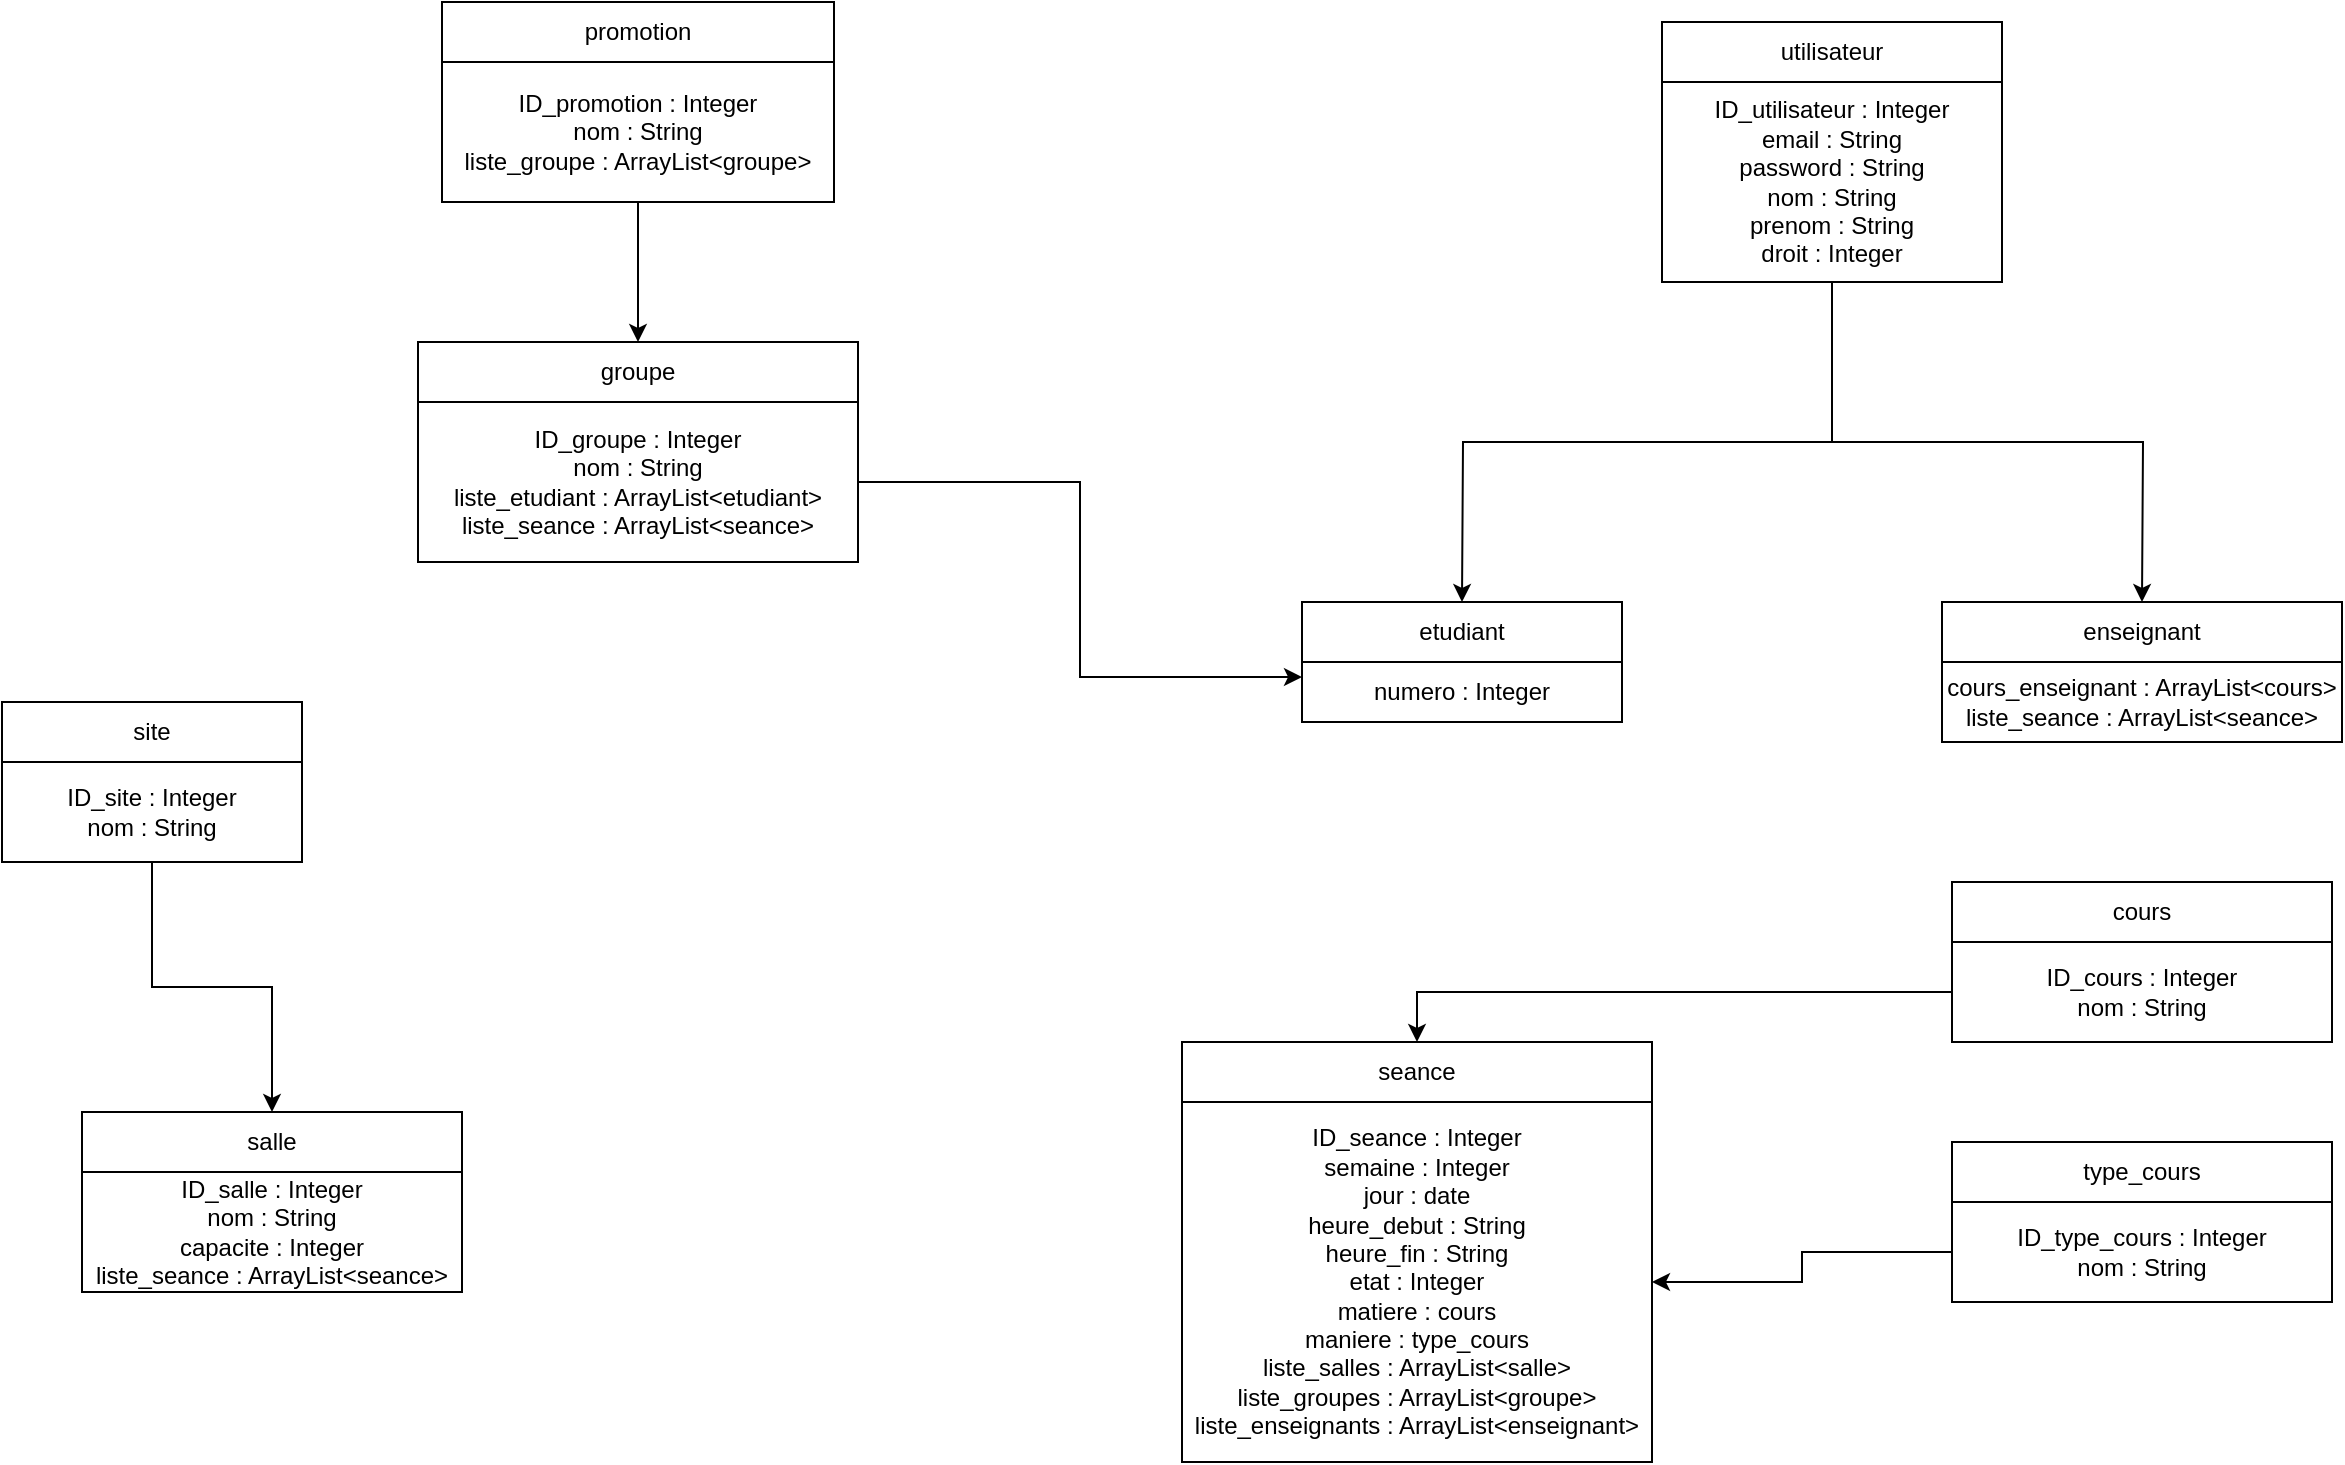 <mxfile version="13.1.12" type="github">
  <diagram id="PNnLgokY7eEUdojZbYiC" name="Page-1">
    <mxGraphModel dx="1753" dy="567" grid="1" gridSize="10" guides="1" tooltips="1" connect="1" arrows="1" fold="1" page="1" pageScale="1" pageWidth="827" pageHeight="1169" math="0" shadow="0">
      <root>
        <mxCell id="0" />
        <mxCell id="1" parent="0" />
        <mxCell id="Z8heLtqB9fBzqsU-6SV7-1" value="utilisateur" style="rounded=0;whiteSpace=wrap;html=1;" vertex="1" parent="1">
          <mxGeometry x="340" y="110" width="170" height="30" as="geometry" />
        </mxCell>
        <mxCell id="Z8heLtqB9fBzqsU-6SV7-2" value="ID_utilisateur : Integer&lt;br&gt;email : String&lt;br&gt;password : String&lt;br&gt;nom : String&lt;br&gt;prenom : String&lt;br&gt;droit : Integer" style="rounded=0;whiteSpace=wrap;html=1;" vertex="1" parent="1">
          <mxGeometry x="340" y="140" width="170" height="100" as="geometry" />
        </mxCell>
        <mxCell id="Z8heLtqB9fBzqsU-6SV7-4" style="edgeStyle=orthogonalEdgeStyle;rounded=0;orthogonalLoop=1;jettySize=auto;html=1;exitX=0.5;exitY=1;exitDx=0;exitDy=0;" edge="1" parent="1" source="Z8heLtqB9fBzqsU-6SV7-2">
          <mxGeometry relative="1" as="geometry">
            <mxPoint x="240" y="400" as="targetPoint" />
          </mxGeometry>
        </mxCell>
        <mxCell id="Z8heLtqB9fBzqsU-6SV7-9" style="edgeStyle=orthogonalEdgeStyle;rounded=0;orthogonalLoop=1;jettySize=auto;html=1;exitX=0.5;exitY=1;exitDx=0;exitDy=0;" edge="1" parent="1" source="Z8heLtqB9fBzqsU-6SV7-2">
          <mxGeometry relative="1" as="geometry">
            <mxPoint x="580" y="400" as="targetPoint" />
          </mxGeometry>
        </mxCell>
        <mxCell id="Z8heLtqB9fBzqsU-6SV7-6" value="etudiant" style="rounded=0;whiteSpace=wrap;html=1;" vertex="1" parent="1">
          <mxGeometry x="160" y="400" width="160" height="30" as="geometry" />
        </mxCell>
        <mxCell id="Z8heLtqB9fBzqsU-6SV7-7" value="numero : Integer" style="rounded=0;whiteSpace=wrap;html=1;" vertex="1" parent="1">
          <mxGeometry x="160" y="430" width="160" height="30" as="geometry" />
        </mxCell>
        <mxCell id="Z8heLtqB9fBzqsU-6SV7-10" value="enseignant" style="rounded=0;whiteSpace=wrap;html=1;" vertex="1" parent="1">
          <mxGeometry x="480" y="400" width="200" height="30" as="geometry" />
        </mxCell>
        <mxCell id="Z8heLtqB9fBzqsU-6SV7-11" value="cours_enseignant : ArrayList&amp;lt;cours&amp;gt;&lt;br&gt;liste_seance : ArrayList&amp;lt;seance&amp;gt;" style="rounded=0;whiteSpace=wrap;html=1;" vertex="1" parent="1">
          <mxGeometry x="480" y="430" width="200" height="40" as="geometry" />
        </mxCell>
        <mxCell id="Z8heLtqB9fBzqsU-6SV7-12" value="promotion" style="rounded=0;whiteSpace=wrap;html=1;" vertex="1" parent="1">
          <mxGeometry x="-270" y="100" width="196" height="30" as="geometry" />
        </mxCell>
        <mxCell id="Z8heLtqB9fBzqsU-6SV7-16" style="edgeStyle=orthogonalEdgeStyle;rounded=0;orthogonalLoop=1;jettySize=auto;html=1;exitX=0.5;exitY=1;exitDx=0;exitDy=0;" edge="1" parent="1" source="Z8heLtqB9fBzqsU-6SV7-13" target="Z8heLtqB9fBzqsU-6SV7-14">
          <mxGeometry relative="1" as="geometry" />
        </mxCell>
        <mxCell id="Z8heLtqB9fBzqsU-6SV7-13" value="ID_promotion : Integer&lt;br&gt;nom : String&lt;br&gt;liste_groupe : ArrayList&amp;lt;groupe&amp;gt;" style="rounded=0;whiteSpace=wrap;html=1;" vertex="1" parent="1">
          <mxGeometry x="-270" y="130" width="196" height="70" as="geometry" />
        </mxCell>
        <mxCell id="Z8heLtqB9fBzqsU-6SV7-14" value="groupe" style="rounded=0;whiteSpace=wrap;html=1;" vertex="1" parent="1">
          <mxGeometry x="-282" y="270" width="220" height="30" as="geometry" />
        </mxCell>
        <mxCell id="Z8heLtqB9fBzqsU-6SV7-17" style="edgeStyle=orthogonalEdgeStyle;rounded=0;orthogonalLoop=1;jettySize=auto;html=1;exitX=1;exitY=0.5;exitDx=0;exitDy=0;entryX=0;entryY=0.25;entryDx=0;entryDy=0;" edge="1" parent="1" source="Z8heLtqB9fBzqsU-6SV7-15" target="Z8heLtqB9fBzqsU-6SV7-7">
          <mxGeometry relative="1" as="geometry" />
        </mxCell>
        <mxCell id="Z8heLtqB9fBzqsU-6SV7-15" value="ID_groupe : Integer&lt;br&gt;nom : String&lt;br&gt;liste_etudiant : ArrayList&amp;lt;etudiant&amp;gt;&lt;br&gt;liste_seance : ArrayList&amp;lt;seance&amp;gt;" style="rounded=0;whiteSpace=wrap;html=1;" vertex="1" parent="1">
          <mxGeometry x="-282" y="300" width="220" height="80" as="geometry" />
        </mxCell>
        <mxCell id="Z8heLtqB9fBzqsU-6SV7-20" value="cours" style="rounded=0;whiteSpace=wrap;html=1;" vertex="1" parent="1">
          <mxGeometry x="485" y="540" width="190" height="30" as="geometry" />
        </mxCell>
        <mxCell id="Z8heLtqB9fBzqsU-6SV7-34" style="edgeStyle=orthogonalEdgeStyle;rounded=0;orthogonalLoop=1;jettySize=auto;html=1;exitX=0;exitY=0.5;exitDx=0;exitDy=0;entryX=0.5;entryY=0;entryDx=0;entryDy=0;" edge="1" parent="1" source="Z8heLtqB9fBzqsU-6SV7-21" target="Z8heLtqB9fBzqsU-6SV7-28">
          <mxGeometry relative="1" as="geometry" />
        </mxCell>
        <mxCell id="Z8heLtqB9fBzqsU-6SV7-21" value="ID_cours : Integer&lt;br&gt;nom : String" style="rounded=0;whiteSpace=wrap;html=1;" vertex="1" parent="1">
          <mxGeometry x="485" y="570" width="190" height="50" as="geometry" />
        </mxCell>
        <mxCell id="Z8heLtqB9fBzqsU-6SV7-22" value="type_cours" style="rounded=0;whiteSpace=wrap;html=1;" vertex="1" parent="1">
          <mxGeometry x="485" y="670" width="190" height="30" as="geometry" />
        </mxCell>
        <mxCell id="Z8heLtqB9fBzqsU-6SV7-33" style="edgeStyle=orthogonalEdgeStyle;rounded=0;orthogonalLoop=1;jettySize=auto;html=1;exitX=0;exitY=0.5;exitDx=0;exitDy=0;entryX=1;entryY=0.5;entryDx=0;entryDy=0;" edge="1" parent="1" source="Z8heLtqB9fBzqsU-6SV7-23" target="Z8heLtqB9fBzqsU-6SV7-29">
          <mxGeometry relative="1" as="geometry" />
        </mxCell>
        <mxCell id="Z8heLtqB9fBzqsU-6SV7-23" value="ID_type_cours : Integer&lt;br&gt;nom : String" style="rounded=0;whiteSpace=wrap;html=1;" vertex="1" parent="1">
          <mxGeometry x="485" y="700" width="190" height="50" as="geometry" />
        </mxCell>
        <mxCell id="Z8heLtqB9fBzqsU-6SV7-24" value="site" style="rounded=0;whiteSpace=wrap;html=1;" vertex="1" parent="1">
          <mxGeometry x="-490" y="450" width="150" height="30" as="geometry" />
        </mxCell>
        <mxCell id="Z8heLtqB9fBzqsU-6SV7-30" style="edgeStyle=orthogonalEdgeStyle;rounded=0;orthogonalLoop=1;jettySize=auto;html=1;exitX=0.5;exitY=1;exitDx=0;exitDy=0;entryX=0.5;entryY=0;entryDx=0;entryDy=0;" edge="1" parent="1" source="Z8heLtqB9fBzqsU-6SV7-25" target="Z8heLtqB9fBzqsU-6SV7-26">
          <mxGeometry relative="1" as="geometry" />
        </mxCell>
        <mxCell id="Z8heLtqB9fBzqsU-6SV7-25" value="ID_site : Integer&lt;br&gt;nom : String&lt;br&gt;" style="rounded=0;whiteSpace=wrap;html=1;" vertex="1" parent="1">
          <mxGeometry x="-490" y="480" width="150" height="50" as="geometry" />
        </mxCell>
        <mxCell id="Z8heLtqB9fBzqsU-6SV7-26" value="salle" style="rounded=0;whiteSpace=wrap;html=1;" vertex="1" parent="1">
          <mxGeometry x="-450" y="655" width="190" height="30" as="geometry" />
        </mxCell>
        <mxCell id="Z8heLtqB9fBzqsU-6SV7-27" value="ID_salle : Integer&lt;br&gt;nom : String&lt;br&gt;capacite : Integer&lt;br&gt;liste_seance : ArrayList&amp;lt;seance&amp;gt;" style="rounded=0;whiteSpace=wrap;html=1;" vertex="1" parent="1">
          <mxGeometry x="-450" y="685" width="190" height="60" as="geometry" />
        </mxCell>
        <mxCell id="Z8heLtqB9fBzqsU-6SV7-28" value="seance" style="rounded=0;whiteSpace=wrap;html=1;" vertex="1" parent="1">
          <mxGeometry x="100" y="620" width="235" height="30" as="geometry" />
        </mxCell>
        <mxCell id="Z8heLtqB9fBzqsU-6SV7-29" value="ID_seance : Integer&lt;br&gt;semaine : Integer&lt;br&gt;jour : date&lt;br&gt;heure_debut : String&lt;br&gt;heure_fin : String&lt;br&gt;etat : Integer&lt;br&gt;matiere : cours&lt;br&gt;maniere : type_cours&lt;br&gt;liste_salles : ArrayList&amp;lt;salle&amp;gt;&lt;br&gt;liste_groupes : ArrayList&amp;lt;groupe&amp;gt;&lt;br&gt;liste_enseignants : ArrayList&amp;lt;enseignant&amp;gt;" style="rounded=0;whiteSpace=wrap;html=1;" vertex="1" parent="1">
          <mxGeometry x="100" y="650" width="235" height="180" as="geometry" />
        </mxCell>
      </root>
    </mxGraphModel>
  </diagram>
</mxfile>
